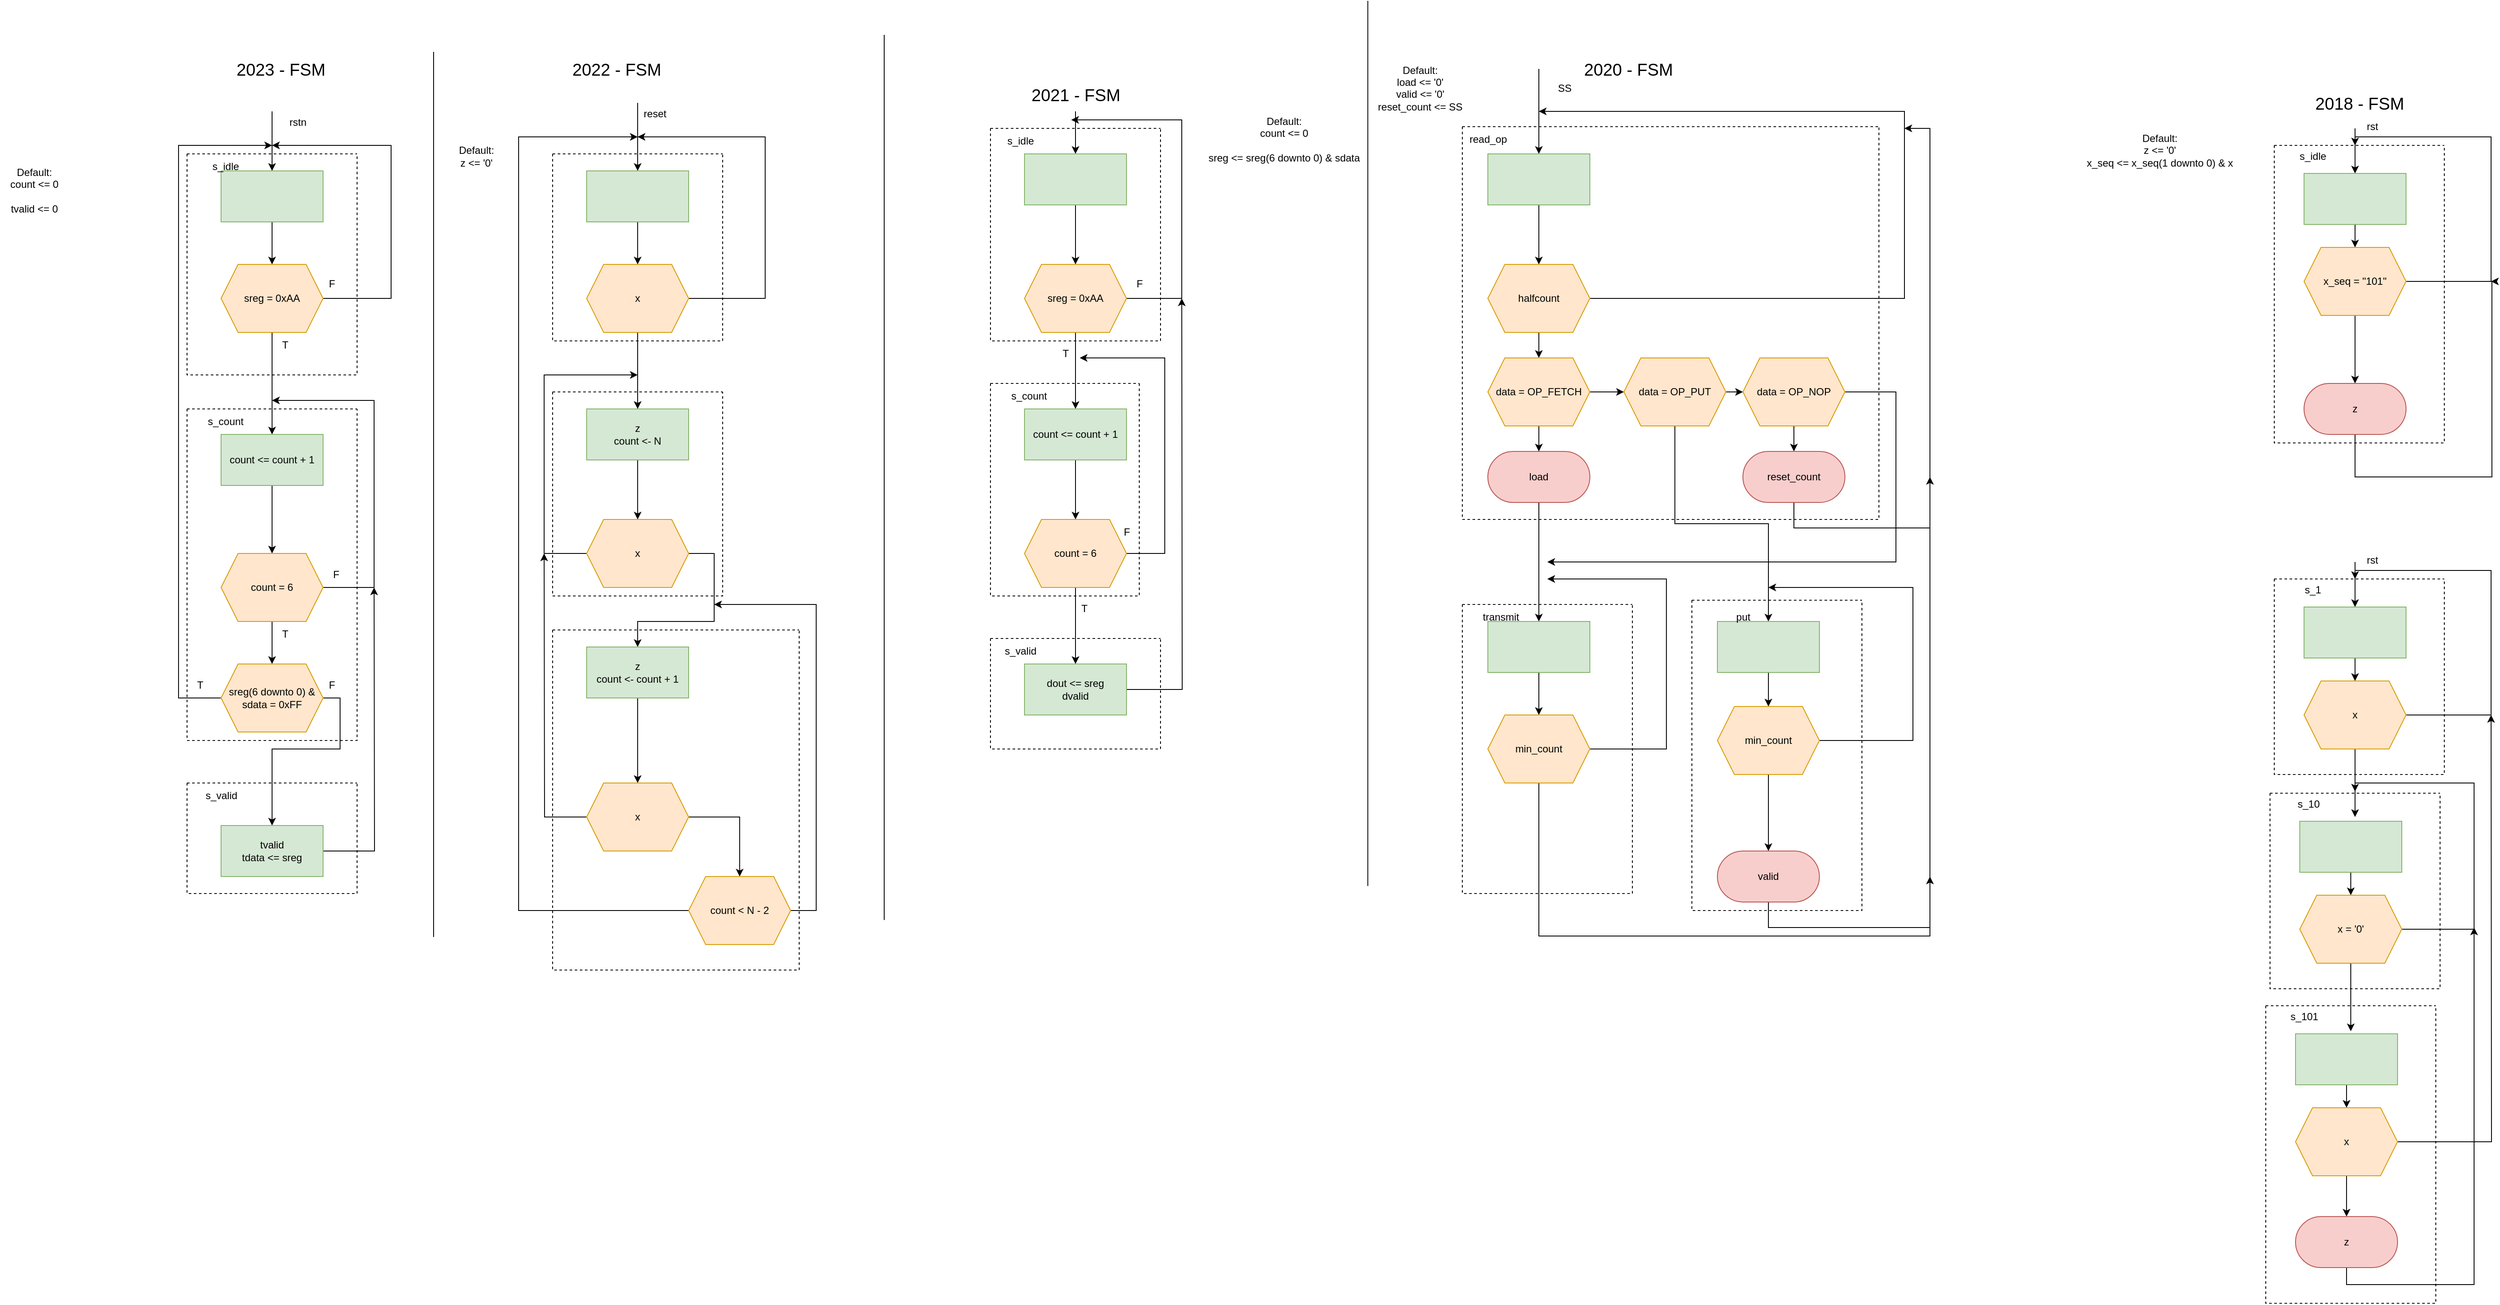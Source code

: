 <mxfile version="24.4.4" type="github">
  <diagram name="Page-1" id="z955y7qxM9y07f499SiW">
    <mxGraphModel dx="474" dy="1964" grid="1" gridSize="10" guides="1" tooltips="1" connect="1" arrows="1" fold="1" page="1" pageScale="1" pageWidth="827" pageHeight="1169" math="0" shadow="0">
      <root>
        <mxCell id="0" />
        <mxCell id="1" parent="0" />
        <mxCell id="O_epTvdXiK4w9YHE_06F-2" style="edgeStyle=orthogonalEdgeStyle;rounded=0;orthogonalLoop=1;jettySize=auto;html=1;startArrow=classic;startFill=1;endArrow=none;endFill=0;" edge="1" parent="1" source="O_epTvdXiK4w9YHE_06F-1">
          <mxGeometry relative="1" as="geometry">
            <mxPoint x="350" y="90" as="targetPoint" />
          </mxGeometry>
        </mxCell>
        <mxCell id="O_epTvdXiK4w9YHE_06F-5" style="edgeStyle=orthogonalEdgeStyle;rounded=0;orthogonalLoop=1;jettySize=auto;html=1;entryX=0.5;entryY=0;entryDx=0;entryDy=0;" edge="1" parent="1" source="O_epTvdXiK4w9YHE_06F-1" target="O_epTvdXiK4w9YHE_06F-4">
          <mxGeometry relative="1" as="geometry" />
        </mxCell>
        <mxCell id="O_epTvdXiK4w9YHE_06F-1" value="" style="rounded=0;whiteSpace=wrap;html=1;fillColor=#d5e8d4;strokeColor=#82b366;" vertex="1" parent="1">
          <mxGeometry x="290" y="160" width="120" height="60" as="geometry" />
        </mxCell>
        <mxCell id="O_epTvdXiK4w9YHE_06F-3" value="rstn" style="text;html=1;align=center;verticalAlign=middle;resizable=0;points=[];autosize=1;strokeColor=none;fillColor=none;" vertex="1" parent="1">
          <mxGeometry x="360" y="88" width="40" height="30" as="geometry" />
        </mxCell>
        <mxCell id="O_epTvdXiK4w9YHE_06F-6" style="edgeStyle=orthogonalEdgeStyle;rounded=0;orthogonalLoop=1;jettySize=auto;html=1;" edge="1" parent="1" source="O_epTvdXiK4w9YHE_06F-4">
          <mxGeometry relative="1" as="geometry">
            <mxPoint x="350" y="130" as="targetPoint" />
            <Array as="points">
              <mxPoint x="490" y="310" />
              <mxPoint x="490" y="130" />
            </Array>
          </mxGeometry>
        </mxCell>
        <mxCell id="O_epTvdXiK4w9YHE_06F-10" style="edgeStyle=orthogonalEdgeStyle;rounded=0;orthogonalLoop=1;jettySize=auto;html=1;entryX=0.5;entryY=0;entryDx=0;entryDy=0;" edge="1" parent="1" source="O_epTvdXiK4w9YHE_06F-4" target="O_epTvdXiK4w9YHE_06F-8">
          <mxGeometry relative="1" as="geometry" />
        </mxCell>
        <mxCell id="O_epTvdXiK4w9YHE_06F-4" value="sreg = 0xAA" style="shape=hexagon;perimeter=hexagonPerimeter2;whiteSpace=wrap;html=1;fixedSize=1;fillColor=#ffe6cc;strokeColor=#d79b00;" vertex="1" parent="1">
          <mxGeometry x="290" y="270" width="120" height="80" as="geometry" />
        </mxCell>
        <mxCell id="O_epTvdXiK4w9YHE_06F-7" value="F" style="text;html=1;align=center;verticalAlign=middle;resizable=0;points=[];autosize=1;strokeColor=none;fillColor=none;" vertex="1" parent="1">
          <mxGeometry x="405" y="278" width="30" height="30" as="geometry" />
        </mxCell>
        <mxCell id="O_epTvdXiK4w9YHE_06F-12" style="edgeStyle=orthogonalEdgeStyle;rounded=0;orthogonalLoop=1;jettySize=auto;html=1;entryX=0.5;entryY=0;entryDx=0;entryDy=0;" edge="1" parent="1" source="O_epTvdXiK4w9YHE_06F-8" target="O_epTvdXiK4w9YHE_06F-9">
          <mxGeometry relative="1" as="geometry" />
        </mxCell>
        <mxCell id="O_epTvdXiK4w9YHE_06F-8" value="count &amp;lt;= count + 1" style="rounded=0;whiteSpace=wrap;html=1;fillColor=#d5e8d4;strokeColor=#82b366;" vertex="1" parent="1">
          <mxGeometry x="290" y="470" width="120" height="60" as="geometry" />
        </mxCell>
        <mxCell id="O_epTvdXiK4w9YHE_06F-11" style="edgeStyle=orthogonalEdgeStyle;rounded=0;orthogonalLoop=1;jettySize=auto;html=1;" edge="1" parent="1" source="O_epTvdXiK4w9YHE_06F-9">
          <mxGeometry relative="1" as="geometry">
            <mxPoint x="350" y="430" as="targetPoint" />
            <Array as="points">
              <mxPoint x="470" y="650" />
              <mxPoint x="470" y="430" />
            </Array>
          </mxGeometry>
        </mxCell>
        <mxCell id="O_epTvdXiK4w9YHE_06F-16" style="edgeStyle=orthogonalEdgeStyle;rounded=0;orthogonalLoop=1;jettySize=auto;html=1;entryX=0.5;entryY=0;entryDx=0;entryDy=0;" edge="1" parent="1" source="O_epTvdXiK4w9YHE_06F-9" target="O_epTvdXiK4w9YHE_06F-14">
          <mxGeometry relative="1" as="geometry" />
        </mxCell>
        <mxCell id="O_epTvdXiK4w9YHE_06F-9" value="count = 6" style="shape=hexagon;perimeter=hexagonPerimeter2;whiteSpace=wrap;html=1;fixedSize=1;fillColor=#ffe6cc;strokeColor=#d79b00;" vertex="1" parent="1">
          <mxGeometry x="290" y="610" width="120" height="80" as="geometry" />
        </mxCell>
        <mxCell id="O_epTvdXiK4w9YHE_06F-13" value="&lt;div&gt;Default:&lt;/div&gt;&lt;div&gt;count &amp;lt;= 0&lt;br&gt;&lt;/div&gt;&lt;div&gt;&lt;br&gt;&lt;/div&gt;&lt;div&gt;tvalid &amp;lt;= 0&lt;br&gt;&lt;/div&gt;" style="text;html=1;align=center;verticalAlign=middle;resizable=0;points=[];autosize=1;strokeColor=none;fillColor=none;" vertex="1" parent="1">
          <mxGeometry x="30" y="148" width="80" height="70" as="geometry" />
        </mxCell>
        <mxCell id="O_epTvdXiK4w9YHE_06F-20" value="" style="edgeStyle=orthogonalEdgeStyle;rounded=0;orthogonalLoop=1;jettySize=auto;html=1;" edge="1" parent="1" source="O_epTvdXiK4w9YHE_06F-14" target="O_epTvdXiK4w9YHE_06F-19">
          <mxGeometry relative="1" as="geometry">
            <Array as="points">
              <mxPoint x="430" y="780" />
              <mxPoint x="430" y="840" />
              <mxPoint x="350" y="840" />
            </Array>
          </mxGeometry>
        </mxCell>
        <mxCell id="O_epTvdXiK4w9YHE_06F-23" style="edgeStyle=orthogonalEdgeStyle;rounded=0;orthogonalLoop=1;jettySize=auto;html=1;" edge="1" parent="1" source="O_epTvdXiK4w9YHE_06F-14">
          <mxGeometry relative="1" as="geometry">
            <mxPoint x="350" y="130" as="targetPoint" />
            <Array as="points">
              <mxPoint x="240" y="780" />
              <mxPoint x="240" y="130" />
            </Array>
          </mxGeometry>
        </mxCell>
        <mxCell id="O_epTvdXiK4w9YHE_06F-14" value="sreg(6 downto 0) &amp;amp; sdata = 0xFF" style="shape=hexagon;perimeter=hexagonPerimeter2;whiteSpace=wrap;html=1;fixedSize=1;fillColor=#ffe6cc;strokeColor=#d79b00;" vertex="1" parent="1">
          <mxGeometry x="290" y="740" width="120" height="80" as="geometry" />
        </mxCell>
        <mxCell id="O_epTvdXiK4w9YHE_06F-15" value="F" style="text;html=1;align=center;verticalAlign=middle;resizable=0;points=[];autosize=1;strokeColor=none;fillColor=none;" vertex="1" parent="1">
          <mxGeometry x="410" y="620" width="30" height="30" as="geometry" />
        </mxCell>
        <mxCell id="O_epTvdXiK4w9YHE_06F-21" style="edgeStyle=orthogonalEdgeStyle;rounded=0;orthogonalLoop=1;jettySize=auto;html=1;" edge="1" parent="1" source="O_epTvdXiK4w9YHE_06F-19">
          <mxGeometry relative="1" as="geometry">
            <mxPoint x="470" y="650" as="targetPoint" />
          </mxGeometry>
        </mxCell>
        <mxCell id="O_epTvdXiK4w9YHE_06F-19" value="&lt;div&gt;tvalid&lt;/div&gt;&lt;div&gt;tdata &amp;lt;= sreg&lt;br&gt;&lt;/div&gt;" style="whiteSpace=wrap;html=1;fillColor=#d5e8d4;strokeColor=#82b366;" vertex="1" parent="1">
          <mxGeometry x="290" y="930" width="120" height="60" as="geometry" />
        </mxCell>
        <mxCell id="O_epTvdXiK4w9YHE_06F-22" value="F" style="text;html=1;align=center;verticalAlign=middle;resizable=0;points=[];autosize=1;strokeColor=none;fillColor=none;" vertex="1" parent="1">
          <mxGeometry x="405" y="750" width="30" height="30" as="geometry" />
        </mxCell>
        <mxCell id="O_epTvdXiK4w9YHE_06F-24" value="" style="swimlane;startSize=0;dashed=1;" vertex="1" parent="1">
          <mxGeometry x="250" y="880" width="200" height="130" as="geometry" />
        </mxCell>
        <mxCell id="O_epTvdXiK4w9YHE_06F-32" value="s_valid" style="text;html=1;align=center;verticalAlign=middle;resizable=0;points=[];autosize=1;strokeColor=none;fillColor=none;" vertex="1" parent="O_epTvdXiK4w9YHE_06F-24">
          <mxGeometry x="10" width="60" height="30" as="geometry" />
        </mxCell>
        <mxCell id="O_epTvdXiK4w9YHE_06F-25" value="T" style="text;html=1;align=center;verticalAlign=middle;resizable=0;points=[];autosize=1;strokeColor=none;fillColor=none;" vertex="1" parent="1">
          <mxGeometry x="250" y="750" width="30" height="30" as="geometry" />
        </mxCell>
        <mxCell id="O_epTvdXiK4w9YHE_06F-26" value="T" style="text;html=1;align=center;verticalAlign=middle;resizable=0;points=[];autosize=1;strokeColor=none;fillColor=none;" vertex="1" parent="1">
          <mxGeometry x="350" y="690" width="30" height="30" as="geometry" />
        </mxCell>
        <mxCell id="O_epTvdXiK4w9YHE_06F-27" value="T" style="text;html=1;align=center;verticalAlign=middle;resizable=0;points=[];autosize=1;strokeColor=none;fillColor=none;" vertex="1" parent="1">
          <mxGeometry x="350" y="350" width="30" height="30" as="geometry" />
        </mxCell>
        <mxCell id="O_epTvdXiK4w9YHE_06F-28" value="" style="swimlane;startSize=0;dashed=1;" vertex="1" parent="1">
          <mxGeometry x="250" y="440" width="200" height="390" as="geometry" />
        </mxCell>
        <mxCell id="O_epTvdXiK4w9YHE_06F-31" value="s_count" style="text;html=1;align=center;verticalAlign=middle;resizable=0;points=[];autosize=1;strokeColor=none;fillColor=none;" vertex="1" parent="O_epTvdXiK4w9YHE_06F-28">
          <mxGeometry x="10" width="70" height="30" as="geometry" />
        </mxCell>
        <mxCell id="O_epTvdXiK4w9YHE_06F-29" value="" style="swimlane;startSize=0;dashed=1;" vertex="1" parent="1">
          <mxGeometry x="250" y="140" width="200" height="260" as="geometry" />
        </mxCell>
        <mxCell id="O_epTvdXiK4w9YHE_06F-30" value="s_idle" style="text;html=1;align=center;verticalAlign=middle;resizable=0;points=[];autosize=1;strokeColor=none;fillColor=none;" vertex="1" parent="O_epTvdXiK4w9YHE_06F-29">
          <mxGeometry x="20" width="50" height="30" as="geometry" />
        </mxCell>
        <mxCell id="O_epTvdXiK4w9YHE_06F-33" value="&lt;font style=&quot;font-size: 20px;&quot;&gt;2023 - FSM&lt;br&gt;&lt;/font&gt;" style="text;html=1;align=center;verticalAlign=middle;resizable=0;points=[];autosize=1;strokeColor=none;fillColor=none;" vertex="1" parent="1">
          <mxGeometry x="295" y="20" width="130" height="40" as="geometry" />
        </mxCell>
        <mxCell id="O_epTvdXiK4w9YHE_06F-34" value="&lt;font style=&quot;font-size: 20px;&quot;&gt;2022 - FSM&lt;br&gt;&lt;/font&gt;" style="text;html=1;align=center;verticalAlign=middle;resizable=0;points=[];autosize=1;strokeColor=none;fillColor=none;" vertex="1" parent="1">
          <mxGeometry x="690" y="20" width="130" height="40" as="geometry" />
        </mxCell>
        <mxCell id="O_epTvdXiK4w9YHE_06F-36" style="edgeStyle=orthogonalEdgeStyle;rounded=0;orthogonalLoop=1;jettySize=auto;html=1;startArrow=classic;startFill=1;endArrow=none;endFill=0;" edge="1" parent="1" source="O_epTvdXiK4w9YHE_06F-35">
          <mxGeometry relative="1" as="geometry">
            <mxPoint x="780" y="80" as="targetPoint" />
          </mxGeometry>
        </mxCell>
        <mxCell id="O_epTvdXiK4w9YHE_06F-38" style="edgeStyle=orthogonalEdgeStyle;rounded=0;orthogonalLoop=1;jettySize=auto;html=1;entryX=0.5;entryY=0;entryDx=0;entryDy=0;" edge="1" parent="1" source="O_epTvdXiK4w9YHE_06F-35" target="O_epTvdXiK4w9YHE_06F-37">
          <mxGeometry relative="1" as="geometry" />
        </mxCell>
        <mxCell id="O_epTvdXiK4w9YHE_06F-35" value="" style="rounded=0;whiteSpace=wrap;html=1;fillColor=#d5e8d4;strokeColor=#82b366;" vertex="1" parent="1">
          <mxGeometry x="720" y="160" width="120" height="60" as="geometry" />
        </mxCell>
        <mxCell id="O_epTvdXiK4w9YHE_06F-40" style="edgeStyle=orthogonalEdgeStyle;rounded=0;orthogonalLoop=1;jettySize=auto;html=1;" edge="1" parent="1" source="O_epTvdXiK4w9YHE_06F-37">
          <mxGeometry relative="1" as="geometry">
            <mxPoint x="780" y="120" as="targetPoint" />
            <Array as="points">
              <mxPoint x="930" y="310" />
              <mxPoint x="930" y="120" />
            </Array>
          </mxGeometry>
        </mxCell>
        <mxCell id="O_epTvdXiK4w9YHE_06F-43" value="" style="edgeStyle=orthogonalEdgeStyle;rounded=0;orthogonalLoop=1;jettySize=auto;html=1;" edge="1" parent="1" source="O_epTvdXiK4w9YHE_06F-37" target="O_epTvdXiK4w9YHE_06F-42">
          <mxGeometry relative="1" as="geometry" />
        </mxCell>
        <mxCell id="O_epTvdXiK4w9YHE_06F-37" value="x" style="shape=hexagon;perimeter=hexagonPerimeter2;whiteSpace=wrap;html=1;fixedSize=1;fillColor=#ffe6cc;strokeColor=#d79b00;" vertex="1" parent="1">
          <mxGeometry x="720" y="270" width="120" height="80" as="geometry" />
        </mxCell>
        <mxCell id="O_epTvdXiK4w9YHE_06F-39" value="" style="endArrow=none;html=1;rounded=0;" edge="1" parent="1">
          <mxGeometry width="50" height="50" relative="1" as="geometry">
            <mxPoint x="540" y="1061.176" as="sourcePoint" />
            <mxPoint x="540" y="20" as="targetPoint" />
          </mxGeometry>
        </mxCell>
        <mxCell id="O_epTvdXiK4w9YHE_06F-45" value="" style="edgeStyle=orthogonalEdgeStyle;rounded=0;orthogonalLoop=1;jettySize=auto;html=1;" edge="1" parent="1" source="O_epTvdXiK4w9YHE_06F-42" target="O_epTvdXiK4w9YHE_06F-44">
          <mxGeometry relative="1" as="geometry" />
        </mxCell>
        <mxCell id="O_epTvdXiK4w9YHE_06F-42" value="z&lt;br&gt;&lt;div&gt;count &amp;lt;- N&lt;br&gt;&lt;/div&gt;" style="whiteSpace=wrap;html=1;fillColor=#d5e8d4;strokeColor=#82b366;" vertex="1" parent="1">
          <mxGeometry x="720" y="440" width="120" height="60" as="geometry" />
        </mxCell>
        <mxCell id="O_epTvdXiK4w9YHE_06F-48" style="edgeStyle=orthogonalEdgeStyle;rounded=0;orthogonalLoop=1;jettySize=auto;html=1;" edge="1" parent="1" source="O_epTvdXiK4w9YHE_06F-44">
          <mxGeometry relative="1" as="geometry">
            <mxPoint x="780" y="400" as="targetPoint" />
            <Array as="points">
              <mxPoint x="670" y="610" />
              <mxPoint x="670" y="400" />
            </Array>
          </mxGeometry>
        </mxCell>
        <mxCell id="O_epTvdXiK4w9YHE_06F-50" value="" style="edgeStyle=orthogonalEdgeStyle;rounded=0;orthogonalLoop=1;jettySize=auto;html=1;" edge="1" parent="1" source="O_epTvdXiK4w9YHE_06F-44" target="O_epTvdXiK4w9YHE_06F-49">
          <mxGeometry relative="1" as="geometry">
            <Array as="points">
              <mxPoint x="870" y="610" />
              <mxPoint x="870" y="690" />
              <mxPoint x="780" y="690" />
            </Array>
          </mxGeometry>
        </mxCell>
        <mxCell id="O_epTvdXiK4w9YHE_06F-44" value="x" style="shape=hexagon;perimeter=hexagonPerimeter2;whiteSpace=wrap;html=1;fixedSize=1;fillColor=#ffe6cc;strokeColor=#d79b00;" vertex="1" parent="1">
          <mxGeometry x="720" y="570" width="120" height="80" as="geometry" />
        </mxCell>
        <mxCell id="O_epTvdXiK4w9YHE_06F-46" value="&lt;div&gt;Default:&lt;/div&gt;&lt;div&gt;z &amp;lt;= &#39;0&#39;&lt;br&gt;&lt;/div&gt;" style="text;html=1;align=center;verticalAlign=middle;resizable=0;points=[];autosize=1;strokeColor=none;fillColor=none;" vertex="1" parent="1">
          <mxGeometry x="560" y="123" width="60" height="40" as="geometry" />
        </mxCell>
        <mxCell id="O_epTvdXiK4w9YHE_06F-58" value="" style="edgeStyle=orthogonalEdgeStyle;rounded=0;orthogonalLoop=1;jettySize=auto;html=1;" edge="1" parent="1" source="O_epTvdXiK4w9YHE_06F-49" target="O_epTvdXiK4w9YHE_06F-57">
          <mxGeometry relative="1" as="geometry" />
        </mxCell>
        <mxCell id="O_epTvdXiK4w9YHE_06F-49" value="&lt;div&gt;z&lt;/div&gt;&lt;div&gt;count &amp;lt;- count + 1&lt;br&gt;&lt;/div&gt;" style="whiteSpace=wrap;html=1;fillColor=#d5e8d4;strokeColor=#82b366;" vertex="1" parent="1">
          <mxGeometry x="720" y="720" width="120" height="60" as="geometry" />
        </mxCell>
        <mxCell id="O_epTvdXiK4w9YHE_06F-52" value="" style="swimlane;startSize=0;dashed=1;" vertex="1" parent="1">
          <mxGeometry x="680" y="700" width="290" height="400" as="geometry" />
        </mxCell>
        <mxCell id="O_epTvdXiK4w9YHE_06F-60" value="" style="edgeStyle=orthogonalEdgeStyle;rounded=0;orthogonalLoop=1;jettySize=auto;html=1;" edge="1" parent="O_epTvdXiK4w9YHE_06F-52" source="O_epTvdXiK4w9YHE_06F-57" target="O_epTvdXiK4w9YHE_06F-59">
          <mxGeometry relative="1" as="geometry">
            <Array as="points">
              <mxPoint x="220" y="220" />
            </Array>
          </mxGeometry>
        </mxCell>
        <mxCell id="O_epTvdXiK4w9YHE_06F-63" style="edgeStyle=orthogonalEdgeStyle;rounded=0;orthogonalLoop=1;jettySize=auto;html=1;" edge="1" parent="O_epTvdXiK4w9YHE_06F-52" source="O_epTvdXiK4w9YHE_06F-57">
          <mxGeometry relative="1" as="geometry">
            <mxPoint x="-10" y="-90" as="targetPoint" />
          </mxGeometry>
        </mxCell>
        <mxCell id="O_epTvdXiK4w9YHE_06F-57" value="x" style="shape=hexagon;perimeter=hexagonPerimeter2;whiteSpace=wrap;html=1;fixedSize=1;fillColor=#ffe6cc;strokeColor=#d79b00;" vertex="1" parent="O_epTvdXiK4w9YHE_06F-52">
          <mxGeometry x="40" y="180" width="120" height="80" as="geometry" />
        </mxCell>
        <mxCell id="O_epTvdXiK4w9YHE_06F-61" style="edgeStyle=orthogonalEdgeStyle;rounded=0;orthogonalLoop=1;jettySize=auto;html=1;" edge="1" parent="O_epTvdXiK4w9YHE_06F-52" source="O_epTvdXiK4w9YHE_06F-59">
          <mxGeometry relative="1" as="geometry">
            <mxPoint x="100" y="-580" as="targetPoint" />
            <Array as="points">
              <mxPoint x="-40" y="330" />
              <mxPoint x="-40" y="-580" />
            </Array>
          </mxGeometry>
        </mxCell>
        <mxCell id="O_epTvdXiK4w9YHE_06F-64" style="edgeStyle=orthogonalEdgeStyle;rounded=0;orthogonalLoop=1;jettySize=auto;html=1;" edge="1" parent="O_epTvdXiK4w9YHE_06F-52" source="O_epTvdXiK4w9YHE_06F-59">
          <mxGeometry relative="1" as="geometry">
            <mxPoint x="190" y="-30" as="targetPoint" />
            <Array as="points">
              <mxPoint x="310" y="330" />
              <mxPoint x="310" y="-30" />
            </Array>
          </mxGeometry>
        </mxCell>
        <mxCell id="O_epTvdXiK4w9YHE_06F-59" value="count &amp;lt; N - 2" style="shape=hexagon;perimeter=hexagonPerimeter2;whiteSpace=wrap;html=1;fixedSize=1;fillColor=#ffe6cc;strokeColor=#d79b00;" vertex="1" parent="O_epTvdXiK4w9YHE_06F-52">
          <mxGeometry x="160" y="290" width="120" height="80" as="geometry" />
        </mxCell>
        <mxCell id="O_epTvdXiK4w9YHE_06F-53" value="" style="swimlane;startSize=0;dashed=1;" vertex="1" parent="1">
          <mxGeometry x="680" y="420" width="200" height="240" as="geometry" />
        </mxCell>
        <mxCell id="O_epTvdXiK4w9YHE_06F-54" value="" style="swimlane;startSize=0;dashed=1;" vertex="1" parent="1">
          <mxGeometry x="680" y="140" width="200" height="220" as="geometry" />
        </mxCell>
        <mxCell id="O_epTvdXiK4w9YHE_06F-65" value="" style="endArrow=none;html=1;rounded=0;" edge="1" parent="1">
          <mxGeometry width="50" height="50" relative="1" as="geometry">
            <mxPoint x="1070" y="1041.18" as="sourcePoint" />
            <mxPoint x="1070" y="0.004" as="targetPoint" />
          </mxGeometry>
        </mxCell>
        <mxCell id="O_epTvdXiK4w9YHE_06F-66" value="&lt;font style=&quot;font-size: 20px;&quot;&gt;2021 - FSM&lt;br&gt;&lt;/font&gt;" style="text;html=1;align=center;verticalAlign=middle;resizable=0;points=[];autosize=1;strokeColor=none;fillColor=none;" vertex="1" parent="1">
          <mxGeometry x="1230" y="50" width="130" height="40" as="geometry" />
        </mxCell>
        <mxCell id="O_epTvdXiK4w9YHE_06F-68" value="" style="edgeStyle=orthogonalEdgeStyle;rounded=0;orthogonalLoop=1;jettySize=auto;html=1;startArrow=classic;startFill=1;endArrow=none;endFill=0;" edge="1" parent="1" source="O_epTvdXiK4w9YHE_06F-67" target="O_epTvdXiK4w9YHE_06F-66">
          <mxGeometry relative="1" as="geometry" />
        </mxCell>
        <mxCell id="O_epTvdXiK4w9YHE_06F-70" value="" style="edgeStyle=orthogonalEdgeStyle;rounded=0;orthogonalLoop=1;jettySize=auto;html=1;" edge="1" parent="1" source="O_epTvdXiK4w9YHE_06F-67" target="O_epTvdXiK4w9YHE_06F-69">
          <mxGeometry relative="1" as="geometry" />
        </mxCell>
        <mxCell id="O_epTvdXiK4w9YHE_06F-67" value="" style="rounded=0;whiteSpace=wrap;html=1;fillColor=#d5e8d4;strokeColor=#82b366;" vertex="1" parent="1">
          <mxGeometry x="1235" y="140" width="120" height="60" as="geometry" />
        </mxCell>
        <mxCell id="O_epTvdXiK4w9YHE_06F-71" style="edgeStyle=orthogonalEdgeStyle;rounded=0;orthogonalLoop=1;jettySize=auto;html=1;" edge="1" parent="1" source="O_epTvdXiK4w9YHE_06F-69">
          <mxGeometry relative="1" as="geometry">
            <mxPoint x="1290" y="100" as="targetPoint" />
            <Array as="points">
              <mxPoint x="1420" y="310" />
              <mxPoint x="1420" y="100" />
              <mxPoint x="1295" y="100" />
            </Array>
          </mxGeometry>
        </mxCell>
        <mxCell id="O_epTvdXiK4w9YHE_06F-73" value="" style="edgeStyle=orthogonalEdgeStyle;rounded=0;orthogonalLoop=1;jettySize=auto;html=1;" edge="1" parent="1" source="O_epTvdXiK4w9YHE_06F-69" target="O_epTvdXiK4w9YHE_06F-72">
          <mxGeometry relative="1" as="geometry" />
        </mxCell>
        <mxCell id="O_epTvdXiK4w9YHE_06F-69" value="sreg = 0xAA" style="shape=hexagon;perimeter=hexagonPerimeter2;whiteSpace=wrap;html=1;fixedSize=1;fillColor=#ffe6cc;strokeColor=#d79b00;rounded=0;" vertex="1" parent="1">
          <mxGeometry x="1235" y="270" width="120" height="80" as="geometry" />
        </mxCell>
        <mxCell id="O_epTvdXiK4w9YHE_06F-76" value="" style="edgeStyle=orthogonalEdgeStyle;rounded=0;orthogonalLoop=1;jettySize=auto;html=1;" edge="1" parent="1" source="O_epTvdXiK4w9YHE_06F-72" target="O_epTvdXiK4w9YHE_06F-75">
          <mxGeometry relative="1" as="geometry" />
        </mxCell>
        <mxCell id="O_epTvdXiK4w9YHE_06F-72" value="count &amp;lt;= count + 1" style="rounded=0;whiteSpace=wrap;html=1;fillColor=#d5e8d4;strokeColor=#82b366;" vertex="1" parent="1">
          <mxGeometry x="1235" y="440" width="120" height="60" as="geometry" />
        </mxCell>
        <mxCell id="O_epTvdXiK4w9YHE_06F-74" value="&lt;div&gt;Default:&lt;/div&gt;&lt;div&gt;count &amp;lt;= 0&lt;br&gt;&lt;/div&gt;&lt;div&gt;&lt;br&gt;&lt;/div&gt;&lt;div&gt;sreg &amp;lt;= sreg(6 downto 0) &amp;amp; sdata&lt;br&gt;&lt;/div&gt;" style="text;html=1;align=center;verticalAlign=middle;resizable=0;points=[];autosize=1;strokeColor=none;fillColor=none;" vertex="1" parent="1">
          <mxGeometry x="1440" y="88" width="200" height="70" as="geometry" />
        </mxCell>
        <mxCell id="O_epTvdXiK4w9YHE_06F-79" value="" style="edgeStyle=orthogonalEdgeStyle;rounded=0;orthogonalLoop=1;jettySize=auto;html=1;" edge="1" parent="1" source="O_epTvdXiK4w9YHE_06F-75" target="O_epTvdXiK4w9YHE_06F-78">
          <mxGeometry relative="1" as="geometry" />
        </mxCell>
        <mxCell id="O_epTvdXiK4w9YHE_06F-87" style="edgeStyle=orthogonalEdgeStyle;rounded=0;orthogonalLoop=1;jettySize=auto;html=1;" edge="1" parent="1" source="O_epTvdXiK4w9YHE_06F-75">
          <mxGeometry relative="1" as="geometry">
            <mxPoint x="1300" y="380" as="targetPoint" />
            <Array as="points">
              <mxPoint x="1400" y="610" />
              <mxPoint x="1400" y="380" />
            </Array>
          </mxGeometry>
        </mxCell>
        <mxCell id="O_epTvdXiK4w9YHE_06F-75" value="count = 6" style="shape=hexagon;perimeter=hexagonPerimeter2;whiteSpace=wrap;html=1;fixedSize=1;fillColor=#ffe6cc;strokeColor=#d79b00;rounded=0;" vertex="1" parent="1">
          <mxGeometry x="1235" y="570" width="120" height="80" as="geometry" />
        </mxCell>
        <mxCell id="O_epTvdXiK4w9YHE_06F-80" style="edgeStyle=orthogonalEdgeStyle;rounded=0;orthogonalLoop=1;jettySize=auto;html=1;" edge="1" parent="1" source="O_epTvdXiK4w9YHE_06F-78">
          <mxGeometry relative="1" as="geometry">
            <mxPoint x="1420" y="310" as="targetPoint" />
          </mxGeometry>
        </mxCell>
        <mxCell id="O_epTvdXiK4w9YHE_06F-78" value="&lt;div&gt;dout &amp;lt;= sreg&lt;/div&gt;&lt;div&gt;dvalid &lt;br&gt;&lt;/div&gt;" style="whiteSpace=wrap;html=1;fillColor=#d5e8d4;strokeColor=#82b366;rounded=0;" vertex="1" parent="1">
          <mxGeometry x="1235" y="740" width="120" height="60" as="geometry" />
        </mxCell>
        <mxCell id="O_epTvdXiK4w9YHE_06F-81" value="" style="swimlane;startSize=0;dashed=1;" vertex="1" parent="1">
          <mxGeometry x="1195" y="110" width="200" height="250" as="geometry" />
        </mxCell>
        <mxCell id="O_epTvdXiK4w9YHE_06F-84" value="s_idle" style="text;html=1;align=center;verticalAlign=middle;resizable=0;points=[];autosize=1;strokeColor=none;fillColor=none;" vertex="1" parent="O_epTvdXiK4w9YHE_06F-81">
          <mxGeometry x="10" width="50" height="30" as="geometry" />
        </mxCell>
        <mxCell id="O_epTvdXiK4w9YHE_06F-88" value="F" style="text;html=1;align=center;verticalAlign=middle;resizable=0;points=[];autosize=1;strokeColor=none;fillColor=none;" vertex="1" parent="O_epTvdXiK4w9YHE_06F-81">
          <mxGeometry x="160" y="168" width="30" height="30" as="geometry" />
        </mxCell>
        <mxCell id="O_epTvdXiK4w9YHE_06F-82" value="" style="swimlane;startSize=0;dashed=1;" vertex="1" parent="1">
          <mxGeometry x="1195" y="410" width="175" height="250" as="geometry" />
        </mxCell>
        <mxCell id="O_epTvdXiK4w9YHE_06F-85" value="s_count" style="text;html=1;align=center;verticalAlign=middle;resizable=0;points=[];autosize=1;strokeColor=none;fillColor=none;" vertex="1" parent="O_epTvdXiK4w9YHE_06F-82">
          <mxGeometry x="10" width="70" height="30" as="geometry" />
        </mxCell>
        <mxCell id="O_epTvdXiK4w9YHE_06F-89" value="F" style="text;html=1;align=center;verticalAlign=middle;resizable=0;points=[];autosize=1;strokeColor=none;fillColor=none;" vertex="1" parent="O_epTvdXiK4w9YHE_06F-82">
          <mxGeometry x="145" y="160" width="30" height="30" as="geometry" />
        </mxCell>
        <mxCell id="O_epTvdXiK4w9YHE_06F-83" value="" style="swimlane;startSize=0;dashed=1;" vertex="1" parent="1">
          <mxGeometry x="1195" y="710" width="200" height="130" as="geometry" />
        </mxCell>
        <mxCell id="O_epTvdXiK4w9YHE_06F-86" value="s_valid" style="text;html=1;align=center;verticalAlign=middle;resizable=0;points=[];autosize=1;strokeColor=none;fillColor=none;" vertex="1" parent="O_epTvdXiK4w9YHE_06F-83">
          <mxGeometry x="5" width="60" height="30" as="geometry" />
        </mxCell>
        <mxCell id="O_epTvdXiK4w9YHE_06F-90" value="T" style="text;html=1;align=center;verticalAlign=middle;resizable=0;points=[];autosize=1;strokeColor=none;fillColor=none;" vertex="1" parent="1">
          <mxGeometry x="1290" y="660" width="30" height="30" as="geometry" />
        </mxCell>
        <mxCell id="O_epTvdXiK4w9YHE_06F-91" value="T" style="text;html=1;align=center;verticalAlign=middle;resizable=0;points=[];autosize=1;strokeColor=none;fillColor=none;" vertex="1" parent="1">
          <mxGeometry x="1267.5" y="360" width="30" height="30" as="geometry" />
        </mxCell>
        <mxCell id="O_epTvdXiK4w9YHE_06F-92" value="" style="endArrow=none;html=1;rounded=0;" edge="1" parent="1">
          <mxGeometry width="50" height="50" relative="1" as="geometry">
            <mxPoint x="1638.82" y="1001.18" as="sourcePoint" />
            <mxPoint x="1638.82" y="-39.996" as="targetPoint" />
          </mxGeometry>
        </mxCell>
        <mxCell id="O_epTvdXiK4w9YHE_06F-94" style="edgeStyle=orthogonalEdgeStyle;rounded=0;orthogonalLoop=1;jettySize=auto;html=1;startArrow=classic;startFill=1;endArrow=none;endFill=0;" edge="1" parent="1" source="O_epTvdXiK4w9YHE_06F-93">
          <mxGeometry relative="1" as="geometry">
            <mxPoint x="1840" y="40" as="targetPoint" />
          </mxGeometry>
        </mxCell>
        <mxCell id="O_epTvdXiK4w9YHE_06F-98" value="" style="edgeStyle=orthogonalEdgeStyle;rounded=0;orthogonalLoop=1;jettySize=auto;html=1;" edge="1" parent="1" source="O_epTvdXiK4w9YHE_06F-93" target="O_epTvdXiK4w9YHE_06F-97">
          <mxGeometry relative="1" as="geometry" />
        </mxCell>
        <mxCell id="O_epTvdXiK4w9YHE_06F-93" value="" style="rounded=0;whiteSpace=wrap;html=1;fillColor=#d5e8d4;strokeColor=#82b366;" vertex="1" parent="1">
          <mxGeometry x="1780" y="140" width="120" height="60" as="geometry" />
        </mxCell>
        <mxCell id="O_epTvdXiK4w9YHE_06F-95" value="read_op" style="text;html=1;align=center;verticalAlign=middle;resizable=0;points=[];autosize=1;strokeColor=none;fillColor=none;" vertex="1" parent="1">
          <mxGeometry x="1745" y="108" width="70" height="30" as="geometry" />
        </mxCell>
        <mxCell id="O_epTvdXiK4w9YHE_06F-96" value="&lt;div&gt;Default:&lt;/div&gt;&lt;div&gt;load &amp;lt;= &#39;0&#39;&lt;/div&gt;&lt;div&gt;valid &amp;lt;= &#39;0&#39;&lt;/div&gt;&lt;div&gt;reset_count &amp;lt;= SS&lt;/div&gt;&lt;div&gt;&lt;br&gt;&lt;/div&gt;" style="text;html=1;align=center;verticalAlign=middle;resizable=0;points=[];autosize=1;strokeColor=none;fillColor=none;" vertex="1" parent="1">
          <mxGeometry x="1640" y="25" width="120" height="90" as="geometry" />
        </mxCell>
        <mxCell id="O_epTvdXiK4w9YHE_06F-102" value="" style="edgeStyle=orthogonalEdgeStyle;rounded=0;orthogonalLoop=1;jettySize=auto;html=1;" edge="1" parent="1" source="O_epTvdXiK4w9YHE_06F-97" target="O_epTvdXiK4w9YHE_06F-101">
          <mxGeometry relative="1" as="geometry" />
        </mxCell>
        <mxCell id="O_epTvdXiK4w9YHE_06F-108" style="edgeStyle=orthogonalEdgeStyle;rounded=0;orthogonalLoop=1;jettySize=auto;html=1;" edge="1" parent="1" source="O_epTvdXiK4w9YHE_06F-97">
          <mxGeometry relative="1" as="geometry">
            <mxPoint x="1840" y="90" as="targetPoint" />
            <Array as="points">
              <mxPoint x="2270" y="310" />
              <mxPoint x="2270" y="90" />
            </Array>
          </mxGeometry>
        </mxCell>
        <mxCell id="O_epTvdXiK4w9YHE_06F-97" value="halfcount " style="shape=hexagon;perimeter=hexagonPerimeter2;whiteSpace=wrap;html=1;fixedSize=1;fillColor=#ffe6cc;strokeColor=#d79b00;rounded=0;" vertex="1" parent="1">
          <mxGeometry x="1780" y="270" width="120" height="80" as="geometry" />
        </mxCell>
        <mxCell id="O_epTvdXiK4w9YHE_06F-121" value="" style="edgeStyle=orthogonalEdgeStyle;rounded=0;orthogonalLoop=1;jettySize=auto;html=1;" edge="1" parent="1" source="O_epTvdXiK4w9YHE_06F-99" target="O_epTvdXiK4w9YHE_06F-120">
          <mxGeometry relative="1" as="geometry" />
        </mxCell>
        <mxCell id="O_epTvdXiK4w9YHE_06F-99" value="load " style="whiteSpace=wrap;html=1;fillColor=#f8cecc;strokeColor=#b85450;rounded=1;arcSize=50;" vertex="1" parent="1">
          <mxGeometry x="1780" y="490" width="120" height="60" as="geometry" />
        </mxCell>
        <mxCell id="O_epTvdXiK4w9YHE_06F-103" style="edgeStyle=orthogonalEdgeStyle;rounded=0;orthogonalLoop=1;jettySize=auto;html=1;entryX=0.5;entryY=0;entryDx=0;entryDy=0;" edge="1" parent="1" source="O_epTvdXiK4w9YHE_06F-101" target="O_epTvdXiK4w9YHE_06F-99">
          <mxGeometry relative="1" as="geometry" />
        </mxCell>
        <mxCell id="O_epTvdXiK4w9YHE_06F-113" style="edgeStyle=orthogonalEdgeStyle;rounded=0;orthogonalLoop=1;jettySize=auto;html=1;entryX=0;entryY=0.5;entryDx=0;entryDy=0;" edge="1" parent="1" source="O_epTvdXiK4w9YHE_06F-101" target="O_epTvdXiK4w9YHE_06F-111">
          <mxGeometry relative="1" as="geometry" />
        </mxCell>
        <mxCell id="O_epTvdXiK4w9YHE_06F-101" value="data = OP_FETCH" style="shape=hexagon;perimeter=hexagonPerimeter2;whiteSpace=wrap;html=1;fixedSize=1;fillColor=#ffe6cc;strokeColor=#d79b00;rounded=0;" vertex="1" parent="1">
          <mxGeometry x="1780" y="380" width="120" height="80" as="geometry" />
        </mxCell>
        <mxCell id="O_epTvdXiK4w9YHE_06F-107" value="" style="edgeStyle=orthogonalEdgeStyle;rounded=0;orthogonalLoop=1;jettySize=auto;html=1;" edge="1" parent="1" source="O_epTvdXiK4w9YHE_06F-104" target="O_epTvdXiK4w9YHE_06F-106">
          <mxGeometry relative="1" as="geometry" />
        </mxCell>
        <mxCell id="O_epTvdXiK4w9YHE_06F-119" style="edgeStyle=orthogonalEdgeStyle;rounded=0;orthogonalLoop=1;jettySize=auto;html=1;" edge="1" parent="1" source="O_epTvdXiK4w9YHE_06F-104">
          <mxGeometry relative="1" as="geometry">
            <mxPoint x="1850" y="620" as="targetPoint" />
            <Array as="points">
              <mxPoint x="2260" y="420" />
              <mxPoint x="2260" y="620" />
            </Array>
          </mxGeometry>
        </mxCell>
        <mxCell id="O_epTvdXiK4w9YHE_06F-104" value="data = OP_NOP" style="shape=hexagon;perimeter=hexagonPerimeter2;whiteSpace=wrap;html=1;fixedSize=1;fillColor=#ffe6cc;strokeColor=#d79b00;rounded=0;" vertex="1" parent="1">
          <mxGeometry x="2080" y="380" width="120" height="80" as="geometry" />
        </mxCell>
        <mxCell id="O_epTvdXiK4w9YHE_06F-109" style="edgeStyle=orthogonalEdgeStyle;rounded=0;orthogonalLoop=1;jettySize=auto;html=1;" edge="1" parent="1" source="O_epTvdXiK4w9YHE_06F-106">
          <mxGeometry relative="1" as="geometry">
            <mxPoint x="2270" y="110" as="targetPoint" />
            <Array as="points">
              <mxPoint x="2140" y="580" />
              <mxPoint x="2300" y="580" />
              <mxPoint x="2300" y="110" />
            </Array>
          </mxGeometry>
        </mxCell>
        <mxCell id="O_epTvdXiK4w9YHE_06F-106" value="reset_count" style="rounded=1;whiteSpace=wrap;html=1;fillColor=#f8cecc;strokeColor=#b85450;arcSize=50;" vertex="1" parent="1">
          <mxGeometry x="2080" y="490" width="120" height="60" as="geometry" />
        </mxCell>
        <mxCell id="O_epTvdXiK4w9YHE_06F-114" style="edgeStyle=orthogonalEdgeStyle;rounded=0;orthogonalLoop=1;jettySize=auto;html=1;exitX=1;exitY=0.5;exitDx=0;exitDy=0;entryX=0;entryY=0.5;entryDx=0;entryDy=0;" edge="1" parent="1" source="O_epTvdXiK4w9YHE_06F-111" target="O_epTvdXiK4w9YHE_06F-104">
          <mxGeometry relative="1" as="geometry" />
        </mxCell>
        <mxCell id="O_epTvdXiK4w9YHE_06F-117" value="" style="edgeStyle=orthogonalEdgeStyle;rounded=0;orthogonalLoop=1;jettySize=auto;html=1;" edge="1" parent="1" source="O_epTvdXiK4w9YHE_06F-111" target="O_epTvdXiK4w9YHE_06F-116">
          <mxGeometry relative="1" as="geometry" />
        </mxCell>
        <mxCell id="O_epTvdXiK4w9YHE_06F-111" value="data = OP_PUT" style="shape=hexagon;perimeter=hexagonPerimeter2;whiteSpace=wrap;html=1;fixedSize=1;fillColor=#ffe6cc;strokeColor=#d79b00;rounded=0;" vertex="1" parent="1">
          <mxGeometry x="1940" y="380" width="120" height="80" as="geometry" />
        </mxCell>
        <mxCell id="O_epTvdXiK4w9YHE_06F-125" value="" style="edgeStyle=orthogonalEdgeStyle;rounded=0;orthogonalLoop=1;jettySize=auto;html=1;" edge="1" parent="1" source="O_epTvdXiK4w9YHE_06F-116" target="O_epTvdXiK4w9YHE_06F-124">
          <mxGeometry relative="1" as="geometry" />
        </mxCell>
        <mxCell id="O_epTvdXiK4w9YHE_06F-116" value="" style="rounded=0;whiteSpace=wrap;html=1;fillColor=#d5e8d4;strokeColor=#82b366;" vertex="1" parent="1">
          <mxGeometry x="2050" y="690" width="120" height="60" as="geometry" />
        </mxCell>
        <mxCell id="O_epTvdXiK4w9YHE_06F-118" value="put" style="text;html=1;align=center;verticalAlign=middle;resizable=0;points=[];autosize=1;strokeColor=none;fillColor=none;" vertex="1" parent="1">
          <mxGeometry x="2060" y="670" width="40" height="30" as="geometry" />
        </mxCell>
        <mxCell id="O_epTvdXiK4w9YHE_06F-132" style="edgeStyle=orthogonalEdgeStyle;rounded=0;orthogonalLoop=1;jettySize=auto;html=1;entryX=0.5;entryY=0;entryDx=0;entryDy=0;" edge="1" parent="1" source="O_epTvdXiK4w9YHE_06F-120" target="O_epTvdXiK4w9YHE_06F-130">
          <mxGeometry relative="1" as="geometry" />
        </mxCell>
        <mxCell id="O_epTvdXiK4w9YHE_06F-120" value="" style="whiteSpace=wrap;html=1;fillColor=#d5e8d4;strokeColor=#82b366;rounded=0;" vertex="1" parent="1">
          <mxGeometry x="1780" y="690" width="120" height="60" as="geometry" />
        </mxCell>
        <mxCell id="O_epTvdXiK4w9YHE_06F-122" value="transmit" style="text;html=1;align=center;verticalAlign=middle;resizable=0;points=[];autosize=1;strokeColor=none;fillColor=none;" vertex="1" parent="1">
          <mxGeometry x="1760" y="670" width="70" height="30" as="geometry" />
        </mxCell>
        <mxCell id="O_epTvdXiK4w9YHE_06F-123" value="" style="swimlane;startSize=0;dashed=1;" vertex="1" parent="1">
          <mxGeometry x="1750" y="108" width="490" height="462" as="geometry" />
        </mxCell>
        <mxCell id="O_epTvdXiK4w9YHE_06F-127" value="" style="edgeStyle=orthogonalEdgeStyle;rounded=0;orthogonalLoop=1;jettySize=auto;html=1;" edge="1" parent="1" source="O_epTvdXiK4w9YHE_06F-124" target="O_epTvdXiK4w9YHE_06F-126">
          <mxGeometry relative="1" as="geometry" />
        </mxCell>
        <mxCell id="O_epTvdXiK4w9YHE_06F-139" style="edgeStyle=orthogonalEdgeStyle;rounded=0;orthogonalLoop=1;jettySize=auto;html=1;" edge="1" parent="1" source="O_epTvdXiK4w9YHE_06F-124">
          <mxGeometry relative="1" as="geometry">
            <mxPoint x="2110" y="650" as="targetPoint" />
            <Array as="points">
              <mxPoint x="2280" y="830" />
              <mxPoint x="2280" y="650" />
            </Array>
          </mxGeometry>
        </mxCell>
        <mxCell id="O_epTvdXiK4w9YHE_06F-124" value="min_count" style="shape=hexagon;perimeter=hexagonPerimeter2;whiteSpace=wrap;html=1;fixedSize=1;fillColor=#ffe6cc;strokeColor=#d79b00;rounded=0;" vertex="1" parent="1">
          <mxGeometry x="2050" y="790" width="120" height="80" as="geometry" />
        </mxCell>
        <mxCell id="O_epTvdXiK4w9YHE_06F-128" style="edgeStyle=orthogonalEdgeStyle;rounded=0;orthogonalLoop=1;jettySize=auto;html=1;" edge="1" parent="1" source="O_epTvdXiK4w9YHE_06F-126">
          <mxGeometry relative="1" as="geometry">
            <mxPoint x="2300" y="520" as="targetPoint" />
            <Array as="points">
              <mxPoint x="2110" y="1050" />
              <mxPoint x="2300" y="1050" />
            </Array>
          </mxGeometry>
        </mxCell>
        <mxCell id="O_epTvdXiK4w9YHE_06F-126" value="valid" style="whiteSpace=wrap;html=1;fillColor=#f8cecc;strokeColor=#b85450;rounded=1;arcSize=50;" vertex="1" parent="1">
          <mxGeometry x="2050" y="960" width="120" height="60" as="geometry" />
        </mxCell>
        <mxCell id="O_epTvdXiK4w9YHE_06F-129" value="" style="swimlane;startSize=0;dashed=1;" vertex="1" parent="1">
          <mxGeometry x="2020" y="665" width="200" height="365" as="geometry" />
        </mxCell>
        <mxCell id="O_epTvdXiK4w9YHE_06F-134" value="" style="edgeStyle=orthogonalEdgeStyle;rounded=0;orthogonalLoop=1;jettySize=auto;html=1;endArrow=none;endFill=0;" edge="1" parent="1" source="O_epTvdXiK4w9YHE_06F-130">
          <mxGeometry relative="1" as="geometry">
            <mxPoint x="1840" y="1000" as="targetPoint" />
          </mxGeometry>
        </mxCell>
        <mxCell id="O_epTvdXiK4w9YHE_06F-140" style="edgeStyle=orthogonalEdgeStyle;rounded=0;orthogonalLoop=1;jettySize=auto;html=1;" edge="1" parent="1" source="O_epTvdXiK4w9YHE_06F-130">
          <mxGeometry relative="1" as="geometry">
            <mxPoint x="1850" y="640" as="targetPoint" />
            <Array as="points">
              <mxPoint x="1990" y="840" />
              <mxPoint x="1990" y="640" />
            </Array>
          </mxGeometry>
        </mxCell>
        <mxCell id="O_epTvdXiK4w9YHE_06F-130" value="min_count" style="shape=hexagon;perimeter=hexagonPerimeter2;whiteSpace=wrap;html=1;fixedSize=1;fillColor=#ffe6cc;strokeColor=#d79b00;rounded=0;" vertex="1" parent="1">
          <mxGeometry x="1780" y="800" width="120" height="80" as="geometry" />
        </mxCell>
        <mxCell id="O_epTvdXiK4w9YHE_06F-136" style="edgeStyle=orthogonalEdgeStyle;rounded=0;orthogonalLoop=1;jettySize=auto;html=1;" edge="1" parent="1">
          <mxGeometry relative="1" as="geometry">
            <mxPoint x="2300" y="990" as="targetPoint" />
            <mxPoint x="1840" y="990" as="sourcePoint" />
            <Array as="points">
              <mxPoint x="1840" y="1060" />
              <mxPoint x="2300" y="1060" />
            </Array>
          </mxGeometry>
        </mxCell>
        <mxCell id="O_epTvdXiK4w9YHE_06F-135" value="" style="swimlane;startSize=0;dashed=1;" vertex="1" parent="1">
          <mxGeometry x="1750" y="670" width="200" height="340" as="geometry" />
        </mxCell>
        <mxCell id="O_epTvdXiK4w9YHE_06F-138" value="&lt;font style=&quot;font-size: 20px;&quot;&gt;2020 - FSM&lt;br&gt;&lt;/font&gt;" style="text;html=1;align=center;verticalAlign=middle;resizable=0;points=[];autosize=1;strokeColor=none;fillColor=none;" vertex="1" parent="1">
          <mxGeometry x="1880" y="20" width="130" height="40" as="geometry" />
        </mxCell>
        <mxCell id="O_epTvdXiK4w9YHE_06F-141" value="SS" style="text;html=1;align=center;verticalAlign=middle;resizable=0;points=[];autosize=1;strokeColor=none;fillColor=none;" vertex="1" parent="1">
          <mxGeometry x="1850" y="48" width="40" height="30" as="geometry" />
        </mxCell>
        <mxCell id="O_epTvdXiK4w9YHE_06F-142" value="&lt;font style=&quot;font-size: 20px;&quot;&gt;2018 - FSM&lt;br&gt;&lt;/font&gt;" style="text;html=1;align=center;verticalAlign=middle;resizable=0;points=[];autosize=1;strokeColor=none;fillColor=none;" vertex="1" parent="1">
          <mxGeometry x="2740" y="60" width="130" height="40" as="geometry" />
        </mxCell>
        <mxCell id="O_epTvdXiK4w9YHE_06F-145" style="edgeStyle=orthogonalEdgeStyle;rounded=0;orthogonalLoop=1;jettySize=auto;html=1;startArrow=classic;startFill=1;endArrow=none;endFill=0;" edge="1" parent="1" source="O_epTvdXiK4w9YHE_06F-143">
          <mxGeometry relative="1" as="geometry">
            <mxPoint x="2800" y="110" as="targetPoint" />
          </mxGeometry>
        </mxCell>
        <mxCell id="O_epTvdXiK4w9YHE_06F-148" value="" style="edgeStyle=orthogonalEdgeStyle;rounded=0;orthogonalLoop=1;jettySize=auto;html=1;" edge="1" parent="1" source="O_epTvdXiK4w9YHE_06F-143" target="O_epTvdXiK4w9YHE_06F-147">
          <mxGeometry relative="1" as="geometry" />
        </mxCell>
        <mxCell id="O_epTvdXiK4w9YHE_06F-143" value="" style="rounded=0;whiteSpace=wrap;html=1;fillColor=#d5e8d4;strokeColor=#82b366;" vertex="1" parent="1">
          <mxGeometry x="2740" y="163" width="120" height="60" as="geometry" />
        </mxCell>
        <mxCell id="O_epTvdXiK4w9YHE_06F-146" value="&lt;div&gt;Default:&lt;/div&gt;&lt;div&gt;z &amp;lt;= &#39;0&#39;&lt;br&gt;&lt;/div&gt;&lt;div&gt;x_seq &amp;lt;= x_seq(1 downto 0) &amp;amp; x&lt;/div&gt;&lt;div&gt;&lt;br&gt;&lt;/div&gt;" style="text;html=1;align=center;verticalAlign=middle;resizable=0;points=[];autosize=1;strokeColor=none;fillColor=none;" vertex="1" parent="1">
          <mxGeometry x="2470" y="108" width="200" height="70" as="geometry" />
        </mxCell>
        <mxCell id="O_epTvdXiK4w9YHE_06F-151" style="edgeStyle=orthogonalEdgeStyle;rounded=0;orthogonalLoop=1;jettySize=auto;html=1;" edge="1" parent="1" source="O_epTvdXiK4w9YHE_06F-147">
          <mxGeometry relative="1" as="geometry">
            <mxPoint x="2800" y="130" as="targetPoint" />
            <Array as="points">
              <mxPoint x="2960" y="290" />
              <mxPoint x="2960" y="120" />
              <mxPoint x="2800" y="120" />
            </Array>
          </mxGeometry>
        </mxCell>
        <mxCell id="O_epTvdXiK4w9YHE_06F-153" value="rst" style="text;html=1;align=center;verticalAlign=middle;resizable=0;points=[];autosize=1;strokeColor=none;fillColor=none;" vertex="1" parent="1">
          <mxGeometry x="2800" y="93" width="40" height="30" as="geometry" />
        </mxCell>
        <mxCell id="O_epTvdXiK4w9YHE_06F-154" value="" style="swimlane;startSize=0;dashed=1;" vertex="1" parent="1">
          <mxGeometry x="2705" y="130" width="200" height="350" as="geometry" />
        </mxCell>
        <mxCell id="O_epTvdXiK4w9YHE_06F-160" value="" style="edgeStyle=orthogonalEdgeStyle;rounded=0;orthogonalLoop=1;jettySize=auto;html=1;" edge="1" parent="O_epTvdXiK4w9YHE_06F-154" source="O_epTvdXiK4w9YHE_06F-147" target="O_epTvdXiK4w9YHE_06F-159">
          <mxGeometry relative="1" as="geometry" />
        </mxCell>
        <mxCell id="O_epTvdXiK4w9YHE_06F-147" value="x_seq = &quot;101&quot;" style="shape=hexagon;perimeter=hexagonPerimeter2;whiteSpace=wrap;html=1;fixedSize=1;fillColor=#ffe6cc;strokeColor=#d79b00;rounded=0;" vertex="1" parent="O_epTvdXiK4w9YHE_06F-154">
          <mxGeometry x="35" y="120" width="120" height="80" as="geometry" />
        </mxCell>
        <mxCell id="O_epTvdXiK4w9YHE_06F-161" style="edgeStyle=orthogonalEdgeStyle;rounded=0;orthogonalLoop=1;jettySize=auto;html=1;" edge="1" parent="O_epTvdXiK4w9YHE_06F-154" source="O_epTvdXiK4w9YHE_06F-159">
          <mxGeometry relative="1" as="geometry">
            <mxPoint x="255" y="160" as="targetPoint" />
            <Array as="points">
              <mxPoint x="95" y="390" />
              <mxPoint x="256" y="390" />
              <mxPoint x="256" y="160" />
            </Array>
          </mxGeometry>
        </mxCell>
        <mxCell id="O_epTvdXiK4w9YHE_06F-159" value="z" style="rounded=1;whiteSpace=wrap;html=1;fillColor=#f8cecc;strokeColor=#b85450;arcSize=50;" vertex="1" parent="O_epTvdXiK4w9YHE_06F-154">
          <mxGeometry x="35" y="280" width="120" height="60" as="geometry" />
        </mxCell>
        <mxCell id="O_epTvdXiK4w9YHE_06F-156" value="s_idle" style="text;html=1;align=center;verticalAlign=middle;resizable=0;points=[];autosize=1;strokeColor=none;fillColor=none;" vertex="1" parent="1">
          <mxGeometry x="2725" y="128" width="50" height="30" as="geometry" />
        </mxCell>
        <mxCell id="O_epTvdXiK4w9YHE_06F-162" value="reset" style="text;html=1;align=center;verticalAlign=middle;resizable=0;points=[];autosize=1;strokeColor=none;fillColor=none;" vertex="1" parent="1">
          <mxGeometry x="775" y="78" width="50" height="30" as="geometry" />
        </mxCell>
        <mxCell id="O_epTvdXiK4w9YHE_06F-163" style="edgeStyle=orthogonalEdgeStyle;rounded=0;orthogonalLoop=1;jettySize=auto;html=1;startArrow=classic;startFill=1;endArrow=none;endFill=0;" edge="1" source="O_epTvdXiK4w9YHE_06F-165" parent="1">
          <mxGeometry relative="1" as="geometry">
            <mxPoint x="2800" y="620" as="targetPoint" />
          </mxGeometry>
        </mxCell>
        <mxCell id="O_epTvdXiK4w9YHE_06F-164" value="" style="edgeStyle=orthogonalEdgeStyle;rounded=0;orthogonalLoop=1;jettySize=auto;html=1;" edge="1" source="O_epTvdXiK4w9YHE_06F-165" target="O_epTvdXiK4w9YHE_06F-170" parent="1">
          <mxGeometry relative="1" as="geometry" />
        </mxCell>
        <mxCell id="O_epTvdXiK4w9YHE_06F-165" value="" style="rounded=0;whiteSpace=wrap;html=1;fillColor=#d5e8d4;strokeColor=#82b366;" vertex="1" parent="1">
          <mxGeometry x="2740" y="673" width="120" height="60" as="geometry" />
        </mxCell>
        <mxCell id="O_epTvdXiK4w9YHE_06F-166" style="edgeStyle=orthogonalEdgeStyle;rounded=0;orthogonalLoop=1;jettySize=auto;html=1;" edge="1" source="O_epTvdXiK4w9YHE_06F-170" parent="1">
          <mxGeometry relative="1" as="geometry">
            <mxPoint x="2800" y="640" as="targetPoint" />
            <Array as="points">
              <mxPoint x="2960" y="800" />
              <mxPoint x="2960" y="630" />
              <mxPoint x="2800" y="630" />
            </Array>
          </mxGeometry>
        </mxCell>
        <mxCell id="O_epTvdXiK4w9YHE_06F-167" value="rst" style="text;html=1;align=center;verticalAlign=middle;resizable=0;points=[];autosize=1;strokeColor=none;fillColor=none;" vertex="1" parent="1">
          <mxGeometry x="2800" y="603" width="40" height="30" as="geometry" />
        </mxCell>
        <mxCell id="O_epTvdXiK4w9YHE_06F-168" value="" style="swimlane;startSize=0;dashed=1;" vertex="1" parent="1">
          <mxGeometry x="2705" y="640" width="200" height="230" as="geometry" />
        </mxCell>
        <mxCell id="O_epTvdXiK4w9YHE_06F-169" value="" style="edgeStyle=orthogonalEdgeStyle;rounded=0;orthogonalLoop=1;jettySize=auto;html=1;" edge="1" parent="O_epTvdXiK4w9YHE_06F-168" source="O_epTvdXiK4w9YHE_06F-170">
          <mxGeometry relative="1" as="geometry">
            <mxPoint x="95" y="280" as="targetPoint" />
          </mxGeometry>
        </mxCell>
        <mxCell id="O_epTvdXiK4w9YHE_06F-170" value="x" style="shape=hexagon;perimeter=hexagonPerimeter2;whiteSpace=wrap;html=1;fixedSize=1;fillColor=#ffe6cc;strokeColor=#d79b00;rounded=0;" vertex="1" parent="O_epTvdXiK4w9YHE_06F-168">
          <mxGeometry x="35" y="120" width="120" height="80" as="geometry" />
        </mxCell>
        <mxCell id="O_epTvdXiK4w9YHE_06F-173" value="s_1" style="text;html=1;align=center;verticalAlign=middle;resizable=0;points=[];autosize=1;strokeColor=none;fillColor=none;" vertex="1" parent="1">
          <mxGeometry x="2730" y="638" width="40" height="30" as="geometry" />
        </mxCell>
        <mxCell id="O_epTvdXiK4w9YHE_06F-175" value="" style="edgeStyle=orthogonalEdgeStyle;rounded=0;orthogonalLoop=1;jettySize=auto;html=1;" edge="1" source="O_epTvdXiK4w9YHE_06F-176" target="O_epTvdXiK4w9YHE_06F-181" parent="1">
          <mxGeometry relative="1" as="geometry" />
        </mxCell>
        <mxCell id="O_epTvdXiK4w9YHE_06F-176" value="" style="rounded=0;whiteSpace=wrap;html=1;fillColor=#d5e8d4;strokeColor=#82b366;" vertex="1" parent="1">
          <mxGeometry x="2735" y="925" width="120" height="60" as="geometry" />
        </mxCell>
        <mxCell id="O_epTvdXiK4w9YHE_06F-179" value="" style="swimlane;startSize=0;dashed=1;" vertex="1" parent="1">
          <mxGeometry x="2700" y="892" width="200" height="230" as="geometry" />
        </mxCell>
        <mxCell id="O_epTvdXiK4w9YHE_06F-180" value="" style="edgeStyle=orthogonalEdgeStyle;rounded=0;orthogonalLoop=1;jettySize=auto;html=1;" edge="1" parent="O_epTvdXiK4w9YHE_06F-179" source="O_epTvdXiK4w9YHE_06F-181">
          <mxGeometry relative="1" as="geometry">
            <mxPoint x="95" y="280" as="targetPoint" />
          </mxGeometry>
        </mxCell>
        <mxCell id="O_epTvdXiK4w9YHE_06F-183" style="edgeStyle=orthogonalEdgeStyle;rounded=0;orthogonalLoop=1;jettySize=auto;html=1;" edge="1" parent="O_epTvdXiK4w9YHE_06F-179" source="O_epTvdXiK4w9YHE_06F-181">
          <mxGeometry relative="1" as="geometry">
            <mxPoint x="100" y="-2" as="targetPoint" />
            <Array as="points">
              <mxPoint x="240" y="160" />
              <mxPoint x="240" y="-12" />
              <mxPoint x="100" y="-12" />
            </Array>
          </mxGeometry>
        </mxCell>
        <mxCell id="O_epTvdXiK4w9YHE_06F-181" value="x = &#39;0&#39;" style="shape=hexagon;perimeter=hexagonPerimeter2;whiteSpace=wrap;html=1;fixedSize=1;fillColor=#ffe6cc;strokeColor=#d79b00;rounded=0;" vertex="1" parent="O_epTvdXiK4w9YHE_06F-179">
          <mxGeometry x="35" y="120" width="120" height="80" as="geometry" />
        </mxCell>
        <mxCell id="O_epTvdXiK4w9YHE_06F-182" value="s_10" style="text;html=1;align=center;verticalAlign=middle;resizable=0;points=[];autosize=1;strokeColor=none;fillColor=none;" vertex="1" parent="1">
          <mxGeometry x="2720" y="890" width="50" height="30" as="geometry" />
        </mxCell>
        <mxCell id="O_epTvdXiK4w9YHE_06F-185" value="" style="edgeStyle=orthogonalEdgeStyle;rounded=0;orthogonalLoop=1;jettySize=auto;html=1;" edge="1" source="O_epTvdXiK4w9YHE_06F-186" target="O_epTvdXiK4w9YHE_06F-191" parent="1">
          <mxGeometry relative="1" as="geometry" />
        </mxCell>
        <mxCell id="O_epTvdXiK4w9YHE_06F-186" value="" style="rounded=0;whiteSpace=wrap;html=1;fillColor=#d5e8d4;strokeColor=#82b366;" vertex="1" parent="1">
          <mxGeometry x="2730" y="1175" width="120" height="60" as="geometry" />
        </mxCell>
        <mxCell id="O_epTvdXiK4w9YHE_06F-189" value="" style="swimlane;startSize=0;dashed=1;" vertex="1" parent="1">
          <mxGeometry x="2695" y="1142" width="200" height="350" as="geometry" />
        </mxCell>
        <mxCell id="O_epTvdXiK4w9YHE_06F-195" value="" style="edgeStyle=orthogonalEdgeStyle;rounded=0;orthogonalLoop=1;jettySize=auto;html=1;" edge="1" parent="O_epTvdXiK4w9YHE_06F-189" source="O_epTvdXiK4w9YHE_06F-191" target="O_epTvdXiK4w9YHE_06F-194">
          <mxGeometry relative="1" as="geometry" />
        </mxCell>
        <mxCell id="O_epTvdXiK4w9YHE_06F-196" style="edgeStyle=orthogonalEdgeStyle;rounded=0;orthogonalLoop=1;jettySize=auto;html=1;" edge="1" parent="O_epTvdXiK4w9YHE_06F-189" source="O_epTvdXiK4w9YHE_06F-191">
          <mxGeometry relative="1" as="geometry">
            <mxPoint x="265" y="-342" as="targetPoint" />
          </mxGeometry>
        </mxCell>
        <mxCell id="O_epTvdXiK4w9YHE_06F-191" value="x" style="shape=hexagon;perimeter=hexagonPerimeter2;whiteSpace=wrap;html=1;fixedSize=1;fillColor=#ffe6cc;strokeColor=#d79b00;rounded=0;" vertex="1" parent="O_epTvdXiK4w9YHE_06F-189">
          <mxGeometry x="35" y="120" width="120" height="80" as="geometry" />
        </mxCell>
        <mxCell id="O_epTvdXiK4w9YHE_06F-197" style="edgeStyle=orthogonalEdgeStyle;rounded=0;orthogonalLoop=1;jettySize=auto;html=1;" edge="1" parent="O_epTvdXiK4w9YHE_06F-189" source="O_epTvdXiK4w9YHE_06F-194">
          <mxGeometry relative="1" as="geometry">
            <mxPoint x="245" y="-92" as="targetPoint" />
            <Array as="points">
              <mxPoint x="95" y="328" />
              <mxPoint x="245" y="328" />
            </Array>
          </mxGeometry>
        </mxCell>
        <mxCell id="O_epTvdXiK4w9YHE_06F-194" value="z" style="rounded=1;whiteSpace=wrap;html=1;fillColor=#f8cecc;strokeColor=#b85450;arcSize=50;" vertex="1" parent="O_epTvdXiK4w9YHE_06F-189">
          <mxGeometry x="35" y="248" width="120" height="60" as="geometry" />
        </mxCell>
        <mxCell id="O_epTvdXiK4w9YHE_06F-192" value="s_101" style="text;html=1;align=center;verticalAlign=middle;resizable=0;points=[];autosize=1;strokeColor=none;fillColor=none;" vertex="1" parent="1">
          <mxGeometry x="2710" y="1140" width="60" height="30" as="geometry" />
        </mxCell>
      </root>
    </mxGraphModel>
  </diagram>
</mxfile>
